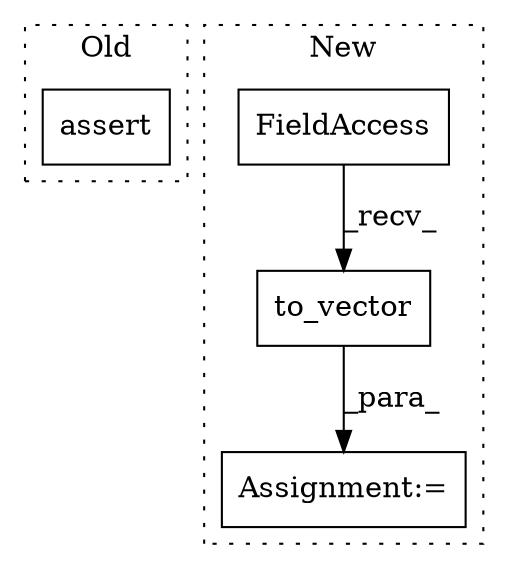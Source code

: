 digraph G {
subgraph cluster0 {
1 [label="assert" a="32" s="105493,105548" l="11,1" shape="box"];
label = "Old";
style="dotted";
}
subgraph cluster1 {
2 [label="to_vector" a="32" s="98825,98843" l="10,1" shape="box"];
3 [label="FieldAccess" a="22" s="98812" l="12" shape="box"];
4 [label="Assignment:=" a="7" s="98811" l="1" shape="box"];
label = "New";
style="dotted";
}
2 -> 4 [label="_para_"];
3 -> 2 [label="_recv_"];
}